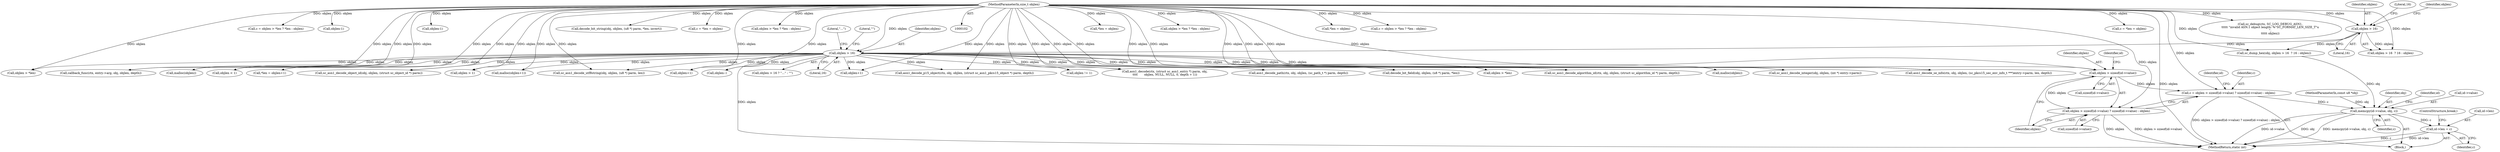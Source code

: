 digraph "0_OpenSC_a3fc7693f3a035a8a7921cffb98432944bb42740@API" {
"1000641" [label="(Call,objlen > sizeof(id->value))"];
"1000150" [label="(Call,objlen > 16)"];
"1000106" [label="(MethodParameterIn,size_t objlen)"];
"1000144" [label="(Call,objlen > 16)"];
"1000638" [label="(Call,c = objlen > sizeof(id->value) ? sizeof(id->value) : objlen)"];
"1000652" [label="(Call,memcpy(id->value, obj, c))"];
"1000658" [label="(Call,id->len = c)"];
"1000640" [label="(Call,objlen > sizeof(id->value) ? sizeof(id->value) : objlen)"];
"1000150" [label="(Call,objlen > 16)"];
"1000422" [label="(Call,*len = objlen)"];
"1000351" [label="(Call,decode_bit_field(obj, objlen, (u8 *) parm, *len))"];
"1000614" [label="(Call,asn1_decode_path(ctx, obj, objlen, (sc_path_t *) parm, depth))"];
"1000433" [label="(Call,objlen > *len ? *len : objlen)"];
"1000656" [label="(Identifier,obj)"];
"1000149" [label="(Call,objlen > 16 ? \"...\" : \"\")"];
"1000649" [label="(Identifier,id)"];
"1000151" [label="(Identifier,objlen)"];
"1000730" [label="(Call,callback_func(ctx, entry->arg, obj, objlen, depth))"];
"1000141" [label="(Call,sc_dump_hex(obj, objlen > 16  ? 16 : objlen))"];
"1000153" [label="(Literal,\"...\")"];
"1000167" [label="(Call,asn1_decode(ctx, (struct sc_asn1_entry *) parm, obj,\n\t\t\t\t       objlen, NULL, NULL, 0, depth + 1))"];
"1000577" [label="(Call,objlen+1)"];
"1000638" [label="(Call,c = objlen > sizeof(id->value) ? sizeof(id->value) : objlen)"];
"1000491" [label="(Call,*len = objlen)"];
"1000500" [label="(Call,c = objlen > *len ? *len : objlen)"];
"1000146" [label="(Literal,16)"];
"1000489" [label="(Call,c = *len = objlen)"];
"1000147" [label="(Literal,16)"];
"1000643" [label="(Call,sizeof(id->value))"];
"1000574" [label="(Call,*len = objlen+1)"];
"1000652" [label="(Call,memcpy(id->value, obj, c))"];
"1000659" [label="(Call,id->len)"];
"1000660" [label="(Identifier,id)"];
"1000224" [label="(Call,sc_asn1_decode_integer(obj, objlen, (int *) entry->parm))"];
"1000691" [label="(Call,sc_asn1_decode_algorithm_id(ctx, obj, objlen, (struct sc_algorithm_id *) parm, depth))"];
"1000662" [label="(Identifier,c)"];
"1000152" [label="(Literal,16)"];
"1000640" [label="(Call,objlen > sizeof(id->value) ? sizeof(id->value) : objlen)"];
"1000408" [label="(Call,malloc(objlen))"];
"1000657" [label="(Identifier,c)"];
"1000194" [label="(Call,sc_debug(ctx, SC_LOG_DEBUG_ASN1,\n\t\t\t\t\t \"invalid ASN.1 object length: %\"SC_FORMAT_LEN_SIZE_T\"u\n\",\n\t\t\t\t\t objlen))"];
"1000653" [label="(Call,id->value)"];
"1000105" [label="(MethodParameterIn,const u8 *obj)"];
"1000641" [label="(Call,objlen > sizeof(id->value))"];
"1000388" [label="(Call,objlen--)"];
"1000431" [label="(Call,c = objlen > *len ? *len : objlen)"];
"1000272" [label="(Call,objlen < 1)"];
"1000190" [label="(Call,objlen != 1)"];
"1000313" [label="(Call,objlen-1)"];
"1000143" [label="(Call,objlen > 16  ? 16 : objlen)"];
"1000526" [label="(Call,sc_asn1_decode_object_id(obj, objlen, (struct sc_object_id *) parm))"];
"1000561" [label="(Call,objlen+1)"];
"1000297" [label="(Call,objlen-1)"];
"1000673" [label="(Call,asn1_decode_p15_object(ctx, obj, objlen, (struct sc_asn1_pkcs15_object *) parm, depth))"];
"1000560" [label="(Call,malloc(objlen+1))"];
"1000654" [label="(Identifier,id)"];
"1000658" [label="(Call,id->len = c)"];
"1000503" [label="(Call,objlen > *len)"];
"1000477" [label="(Call,malloc(objlen))"];
"1000709" [label="(Call,asn1_decode_se_info(ctx, obj, objlen, (sc_pkcs15_sec_env_info_t ***)entry->parm, len, depth))"];
"1000663" [label="(ControlStructure,break;)"];
"1000384" [label="(Call,objlen > 1)"];
"1000586" [label="(Call,sc_asn1_decode_utf8string(obj, objlen, (u8 *) parm, len))"];
"1000148" [label="(Identifier,objlen)"];
"1000639" [label="(Identifier,c)"];
"1000106" [label="(MethodParameterIn,size_t objlen)"];
"1000630" [label="(Block,)"];
"1000647" [label="(Call,sizeof(id->value))"];
"1000434" [label="(Call,objlen > *len)"];
"1000322" [label="(Call,decode_bit_string(obj, objlen, (u8 *) parm, *len, invert))"];
"1000145" [label="(Identifier,objlen)"];
"1000154" [label="(Literal,\"\")"];
"1000420" [label="(Call,c = *len = objlen)"];
"1000502" [label="(Call,objlen > *len ? *len : objlen)"];
"1000642" [label="(Identifier,objlen)"];
"1000770" [label="(MethodReturn,static int)"];
"1000144" [label="(Call,objlen > 16)"];
"1000651" [label="(Identifier,objlen)"];
"1000641" -> "1000640"  [label="AST: "];
"1000641" -> "1000643"  [label="CFG: "];
"1000642" -> "1000641"  [label="AST: "];
"1000643" -> "1000641"  [label="AST: "];
"1000649" -> "1000641"  [label="CFG: "];
"1000651" -> "1000641"  [label="CFG: "];
"1000641" -> "1000638"  [label="DDG: objlen"];
"1000150" -> "1000641"  [label="DDG: objlen"];
"1000106" -> "1000641"  [label="DDG: objlen"];
"1000641" -> "1000640"  [label="DDG: objlen"];
"1000150" -> "1000149"  [label="AST: "];
"1000150" -> "1000152"  [label="CFG: "];
"1000151" -> "1000150"  [label="AST: "];
"1000152" -> "1000150"  [label="AST: "];
"1000153" -> "1000150"  [label="CFG: "];
"1000154" -> "1000150"  [label="CFG: "];
"1000150" -> "1000770"  [label="DDG: objlen"];
"1000106" -> "1000150"  [label="DDG: objlen"];
"1000144" -> "1000150"  [label="DDG: objlen"];
"1000150" -> "1000167"  [label="DDG: objlen"];
"1000150" -> "1000190"  [label="DDG: objlen"];
"1000150" -> "1000224"  [label="DDG: objlen"];
"1000150" -> "1000272"  [label="DDG: objlen"];
"1000150" -> "1000351"  [label="DDG: objlen"];
"1000150" -> "1000384"  [label="DDG: objlen"];
"1000150" -> "1000388"  [label="DDG: objlen"];
"1000150" -> "1000408"  [label="DDG: objlen"];
"1000150" -> "1000434"  [label="DDG: objlen"];
"1000150" -> "1000477"  [label="DDG: objlen"];
"1000150" -> "1000503"  [label="DDG: objlen"];
"1000150" -> "1000526"  [label="DDG: objlen"];
"1000150" -> "1000560"  [label="DDG: objlen"];
"1000150" -> "1000561"  [label="DDG: objlen"];
"1000150" -> "1000574"  [label="DDG: objlen"];
"1000150" -> "1000577"  [label="DDG: objlen"];
"1000150" -> "1000586"  [label="DDG: objlen"];
"1000150" -> "1000614"  [label="DDG: objlen"];
"1000150" -> "1000673"  [label="DDG: objlen"];
"1000150" -> "1000691"  [label="DDG: objlen"];
"1000150" -> "1000709"  [label="DDG: objlen"];
"1000150" -> "1000730"  [label="DDG: objlen"];
"1000106" -> "1000102"  [label="AST: "];
"1000106" -> "1000770"  [label="DDG: objlen"];
"1000106" -> "1000141"  [label="DDG: objlen"];
"1000106" -> "1000144"  [label="DDG: objlen"];
"1000106" -> "1000143"  [label="DDG: objlen"];
"1000106" -> "1000167"  [label="DDG: objlen"];
"1000106" -> "1000190"  [label="DDG: objlen"];
"1000106" -> "1000194"  [label="DDG: objlen"];
"1000106" -> "1000224"  [label="DDG: objlen"];
"1000106" -> "1000272"  [label="DDG: objlen"];
"1000106" -> "1000297"  [label="DDG: objlen"];
"1000106" -> "1000313"  [label="DDG: objlen"];
"1000106" -> "1000322"  [label="DDG: objlen"];
"1000106" -> "1000351"  [label="DDG: objlen"];
"1000106" -> "1000384"  [label="DDG: objlen"];
"1000106" -> "1000388"  [label="DDG: objlen"];
"1000106" -> "1000408"  [label="DDG: objlen"];
"1000106" -> "1000420"  [label="DDG: objlen"];
"1000106" -> "1000422"  [label="DDG: objlen"];
"1000106" -> "1000431"  [label="DDG: objlen"];
"1000106" -> "1000434"  [label="DDG: objlen"];
"1000106" -> "1000433"  [label="DDG: objlen"];
"1000106" -> "1000477"  [label="DDG: objlen"];
"1000106" -> "1000489"  [label="DDG: objlen"];
"1000106" -> "1000491"  [label="DDG: objlen"];
"1000106" -> "1000500"  [label="DDG: objlen"];
"1000106" -> "1000503"  [label="DDG: objlen"];
"1000106" -> "1000502"  [label="DDG: objlen"];
"1000106" -> "1000526"  [label="DDG: objlen"];
"1000106" -> "1000560"  [label="DDG: objlen"];
"1000106" -> "1000561"  [label="DDG: objlen"];
"1000106" -> "1000574"  [label="DDG: objlen"];
"1000106" -> "1000577"  [label="DDG: objlen"];
"1000106" -> "1000586"  [label="DDG: objlen"];
"1000106" -> "1000614"  [label="DDG: objlen"];
"1000106" -> "1000638"  [label="DDG: objlen"];
"1000106" -> "1000640"  [label="DDG: objlen"];
"1000106" -> "1000673"  [label="DDG: objlen"];
"1000106" -> "1000691"  [label="DDG: objlen"];
"1000106" -> "1000709"  [label="DDG: objlen"];
"1000106" -> "1000730"  [label="DDG: objlen"];
"1000144" -> "1000143"  [label="AST: "];
"1000144" -> "1000146"  [label="CFG: "];
"1000145" -> "1000144"  [label="AST: "];
"1000146" -> "1000144"  [label="AST: "];
"1000147" -> "1000144"  [label="CFG: "];
"1000148" -> "1000144"  [label="CFG: "];
"1000144" -> "1000141"  [label="DDG: objlen"];
"1000144" -> "1000143"  [label="DDG: objlen"];
"1000638" -> "1000630"  [label="AST: "];
"1000638" -> "1000640"  [label="CFG: "];
"1000639" -> "1000638"  [label="AST: "];
"1000640" -> "1000638"  [label="AST: "];
"1000654" -> "1000638"  [label="CFG: "];
"1000638" -> "1000770"  [label="DDG: objlen > sizeof(id->value) ? sizeof(id->value) : objlen"];
"1000638" -> "1000652"  [label="DDG: c"];
"1000652" -> "1000630"  [label="AST: "];
"1000652" -> "1000657"  [label="CFG: "];
"1000653" -> "1000652"  [label="AST: "];
"1000656" -> "1000652"  [label="AST: "];
"1000657" -> "1000652"  [label="AST: "];
"1000660" -> "1000652"  [label="CFG: "];
"1000652" -> "1000770"  [label="DDG: obj"];
"1000652" -> "1000770"  [label="DDG: memcpy(id->value, obj, c)"];
"1000652" -> "1000770"  [label="DDG: id->value"];
"1000141" -> "1000652"  [label="DDG: obj"];
"1000105" -> "1000652"  [label="DDG: obj"];
"1000652" -> "1000658"  [label="DDG: c"];
"1000658" -> "1000630"  [label="AST: "];
"1000658" -> "1000662"  [label="CFG: "];
"1000659" -> "1000658"  [label="AST: "];
"1000662" -> "1000658"  [label="AST: "];
"1000663" -> "1000658"  [label="CFG: "];
"1000658" -> "1000770"  [label="DDG: c"];
"1000658" -> "1000770"  [label="DDG: id->len"];
"1000640" -> "1000647"  [label="CFG: "];
"1000640" -> "1000651"  [label="CFG: "];
"1000647" -> "1000640"  [label="AST: "];
"1000651" -> "1000640"  [label="AST: "];
"1000640" -> "1000770"  [label="DDG: objlen > sizeof(id->value)"];
"1000640" -> "1000770"  [label="DDG: objlen"];
}
